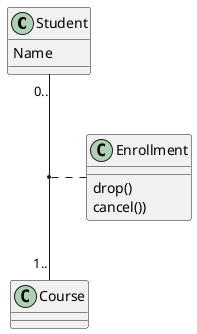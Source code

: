 @startuml
class Student {
    Name
}
Student "0.." -- "1.." Course
(Student, Course) . Enrollment

class Enrollment {
    drop()
    cancel())
}
@enduml
